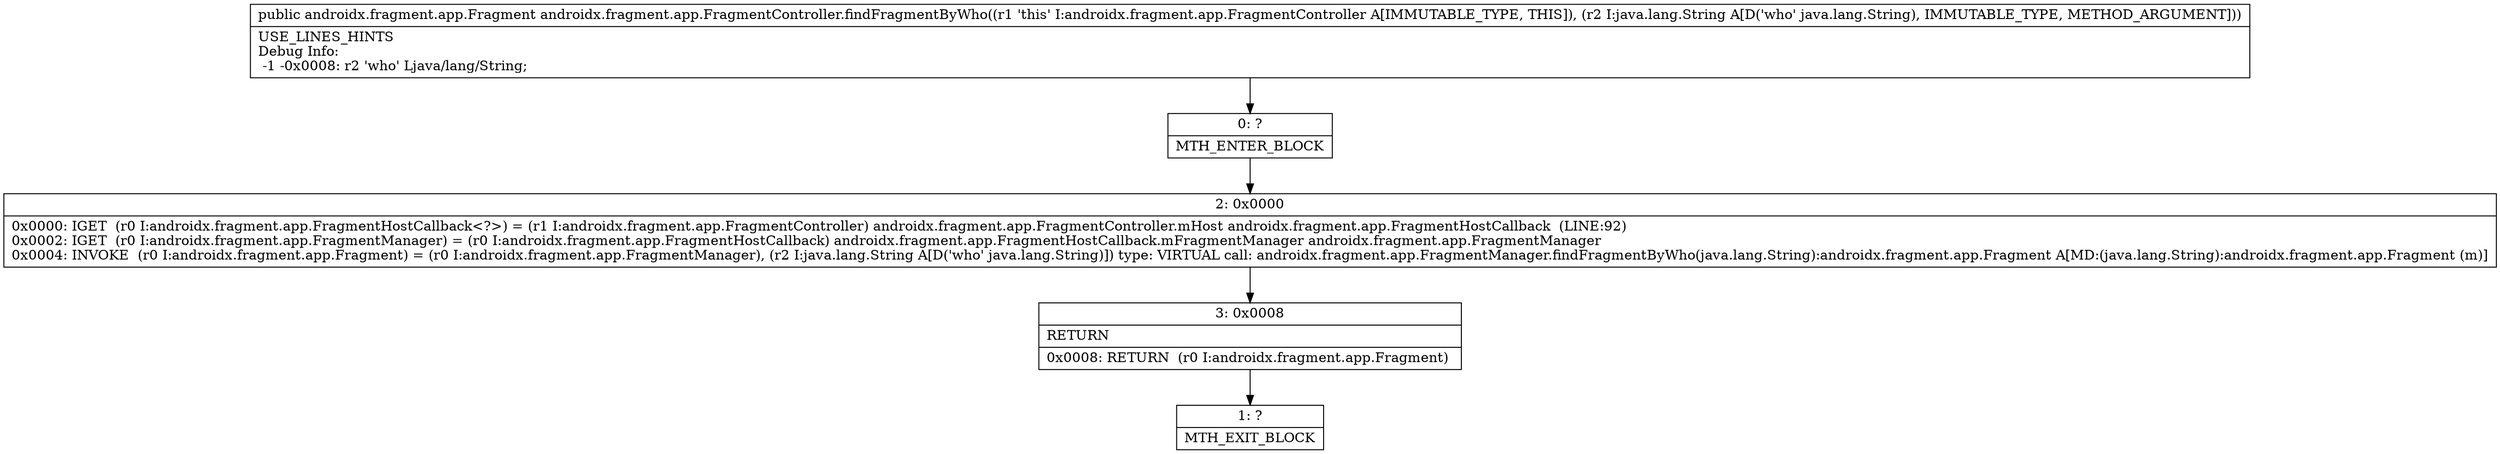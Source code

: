 digraph "CFG forandroidx.fragment.app.FragmentController.findFragmentByWho(Ljava\/lang\/String;)Landroidx\/fragment\/app\/Fragment;" {
Node_0 [shape=record,label="{0\:\ ?|MTH_ENTER_BLOCK\l}"];
Node_2 [shape=record,label="{2\:\ 0x0000|0x0000: IGET  (r0 I:androidx.fragment.app.FragmentHostCallback\<?\>) = (r1 I:androidx.fragment.app.FragmentController) androidx.fragment.app.FragmentController.mHost androidx.fragment.app.FragmentHostCallback  (LINE:92)\l0x0002: IGET  (r0 I:androidx.fragment.app.FragmentManager) = (r0 I:androidx.fragment.app.FragmentHostCallback) androidx.fragment.app.FragmentHostCallback.mFragmentManager androidx.fragment.app.FragmentManager \l0x0004: INVOKE  (r0 I:androidx.fragment.app.Fragment) = (r0 I:androidx.fragment.app.FragmentManager), (r2 I:java.lang.String A[D('who' java.lang.String)]) type: VIRTUAL call: androidx.fragment.app.FragmentManager.findFragmentByWho(java.lang.String):androidx.fragment.app.Fragment A[MD:(java.lang.String):androidx.fragment.app.Fragment (m)]\l}"];
Node_3 [shape=record,label="{3\:\ 0x0008|RETURN\l|0x0008: RETURN  (r0 I:androidx.fragment.app.Fragment) \l}"];
Node_1 [shape=record,label="{1\:\ ?|MTH_EXIT_BLOCK\l}"];
MethodNode[shape=record,label="{public androidx.fragment.app.Fragment androidx.fragment.app.FragmentController.findFragmentByWho((r1 'this' I:androidx.fragment.app.FragmentController A[IMMUTABLE_TYPE, THIS]), (r2 I:java.lang.String A[D('who' java.lang.String), IMMUTABLE_TYPE, METHOD_ARGUMENT]))  | USE_LINES_HINTS\lDebug Info:\l  \-1 \-0x0008: r2 'who' Ljava\/lang\/String;\l}"];
MethodNode -> Node_0;Node_0 -> Node_2;
Node_2 -> Node_3;
Node_3 -> Node_1;
}

